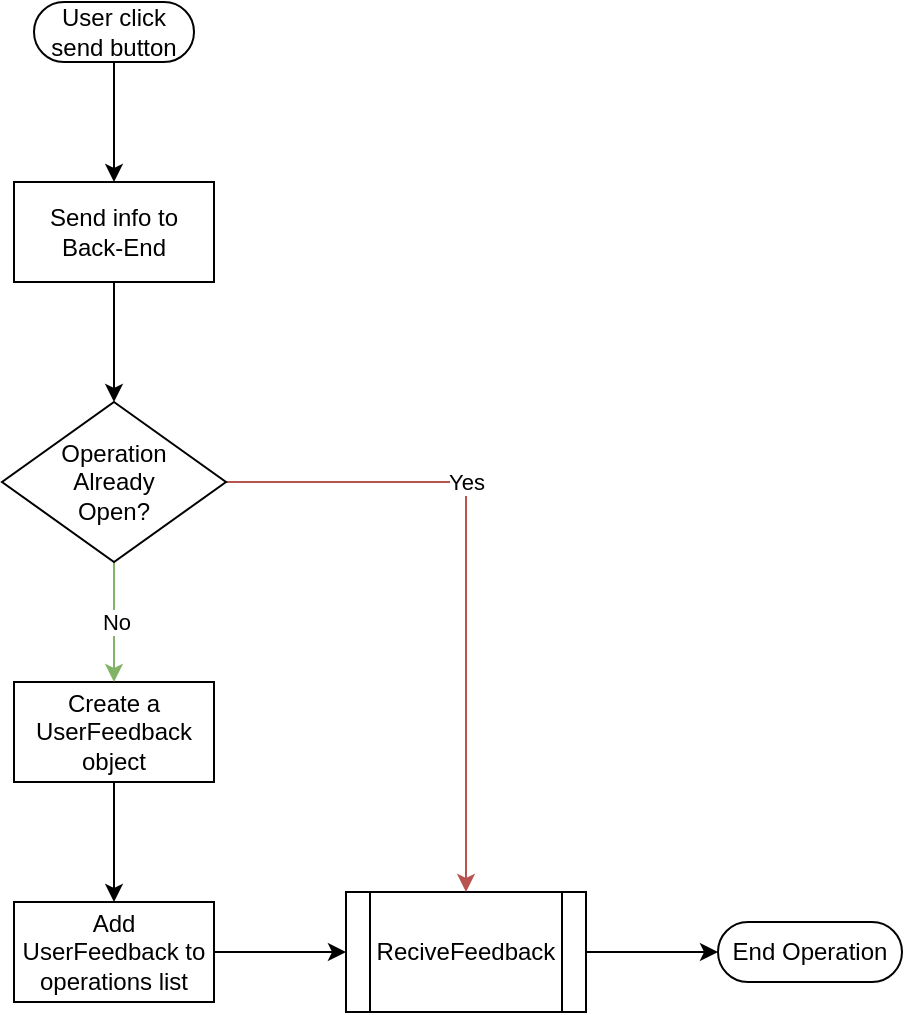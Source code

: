 <mxfile version="28.0.7">
  <diagram name="Página-1" id="TMDoCD8hCcpHIJEySzZF">
    <mxGraphModel dx="1026" dy="573" grid="1" gridSize="10" guides="1" tooltips="1" connect="1" arrows="1" fold="1" page="1" pageScale="1" pageWidth="827" pageHeight="1169" math="0" shadow="0">
      <root>
        <mxCell id="0" />
        <mxCell id="1" parent="0" />
        <mxCell id="UQOomTZAaCyZAPaUyG3R-46" style="edgeStyle=orthogonalEdgeStyle;rounded=0;orthogonalLoop=1;jettySize=auto;html=1;entryX=0.5;entryY=0.5;entryDx=0;entryDy=-15;entryPerimeter=0;" parent="1" edge="1">
          <mxGeometry relative="1" as="geometry">
            <mxPoint x="414" y="530" as="targetPoint" />
          </mxGeometry>
        </mxCell>
        <mxCell id="QcQdOetUA6qP5Ii0NC-2-26" style="edgeStyle=orthogonalEdgeStyle;rounded=0;orthogonalLoop=1;jettySize=auto;html=1;" edge="1" parent="1" target="QcQdOetUA6qP5Ii0NC-2-22">
          <mxGeometry relative="1" as="geometry">
            <mxPoint x="140" y="710" as="sourcePoint" />
          </mxGeometry>
        </mxCell>
        <mxCell id="QcQdOetUA6qP5Ii0NC-2-73" style="edgeStyle=orthogonalEdgeStyle;rounded=0;orthogonalLoop=1;jettySize=auto;html=1;" edge="1" parent="1" source="QcQdOetUA6qP5Ii0NC-2-71" target="QcQdOetUA6qP5Ii0NC-2-72">
          <mxGeometry relative="1" as="geometry" />
        </mxCell>
        <mxCell id="QcQdOetUA6qP5Ii0NC-2-71" value="User click send button" style="html=1;dashed=0;whiteSpace=wrap;shape=mxgraph.dfd.start" vertex="1" parent="1">
          <mxGeometry x="374" y="80" width="80" height="30" as="geometry" />
        </mxCell>
        <mxCell id="QcQdOetUA6qP5Ii0NC-2-88" style="edgeStyle=orthogonalEdgeStyle;rounded=0;orthogonalLoop=1;jettySize=auto;html=1;" edge="1" parent="1" source="QcQdOetUA6qP5Ii0NC-2-72" target="QcQdOetUA6qP5Ii0NC-2-87">
          <mxGeometry relative="1" as="geometry" />
        </mxCell>
        <mxCell id="QcQdOetUA6qP5Ii0NC-2-72" value="Send info to Back-End" style="html=1;dashed=0;whiteSpace=wrap;" vertex="1" parent="1">
          <mxGeometry x="364" y="170" width="100" height="50" as="geometry" />
        </mxCell>
        <mxCell id="QcQdOetUA6qP5Ii0NC-2-80" style="edgeStyle=orthogonalEdgeStyle;rounded=0;orthogonalLoop=1;jettySize=auto;html=1;" edge="1" parent="1" source="QcQdOetUA6qP5Ii0NC-2-75" target="QcQdOetUA6qP5Ii0NC-2-79">
          <mxGeometry relative="1" as="geometry" />
        </mxCell>
        <mxCell id="QcQdOetUA6qP5Ii0NC-2-75" value="&lt;div&gt;Create a UserFeedback&lt;/div&gt;object" style="html=1;dashed=0;whiteSpace=wrap;" vertex="1" parent="1">
          <mxGeometry x="364" y="420" width="100" height="50" as="geometry" />
        </mxCell>
        <mxCell id="QcQdOetUA6qP5Ii0NC-2-95" style="edgeStyle=orthogonalEdgeStyle;rounded=0;orthogonalLoop=1;jettySize=auto;html=1;" edge="1" parent="1" source="QcQdOetUA6qP5Ii0NC-2-79" target="QcQdOetUA6qP5Ii0NC-2-85">
          <mxGeometry relative="1" as="geometry" />
        </mxCell>
        <mxCell id="QcQdOetUA6qP5Ii0NC-2-79" value="Add UserFeedback to operations list" style="html=1;dashed=0;whiteSpace=wrap;" vertex="1" parent="1">
          <mxGeometry x="364" y="530" width="100" height="50" as="geometry" />
        </mxCell>
        <mxCell id="QcQdOetUA6qP5Ii0NC-2-82" value="End Operation" style="html=1;dashed=0;whiteSpace=wrap;shape=mxgraph.dfd.start" vertex="1" parent="1">
          <mxGeometry x="716" y="540" width="92" height="30" as="geometry" />
        </mxCell>
        <mxCell id="QcQdOetUA6qP5Ii0NC-2-90" style="edgeStyle=orthogonalEdgeStyle;rounded=0;orthogonalLoop=1;jettySize=auto;html=1;" edge="1" parent="1" source="QcQdOetUA6qP5Ii0NC-2-85" target="QcQdOetUA6qP5Ii0NC-2-82">
          <mxGeometry relative="1" as="geometry" />
        </mxCell>
        <mxCell id="QcQdOetUA6qP5Ii0NC-2-85" value="ReciveFeedback" style="shape=process;whiteSpace=wrap;html=1;backgroundOutline=1;" vertex="1" parent="1">
          <mxGeometry x="530" y="525" width="120" height="60" as="geometry" />
        </mxCell>
        <mxCell id="QcQdOetUA6qP5Ii0NC-2-91" style="edgeStyle=orthogonalEdgeStyle;rounded=0;orthogonalLoop=1;jettySize=auto;html=1;fillColor=#d5e8d4;strokeColor=#82b366;" edge="1" parent="1" source="QcQdOetUA6qP5Ii0NC-2-87" target="QcQdOetUA6qP5Ii0NC-2-75">
          <mxGeometry relative="1" as="geometry" />
        </mxCell>
        <mxCell id="QcQdOetUA6qP5Ii0NC-2-93" value="No" style="edgeLabel;html=1;align=center;verticalAlign=middle;resizable=0;points=[];" vertex="1" connectable="0" parent="QcQdOetUA6qP5Ii0NC-2-91">
          <mxGeometry y="1" relative="1" as="geometry">
            <mxPoint as="offset" />
          </mxGeometry>
        </mxCell>
        <mxCell id="QcQdOetUA6qP5Ii0NC-2-92" style="edgeStyle=orthogonalEdgeStyle;rounded=0;orthogonalLoop=1;jettySize=auto;html=1;fillColor=#f8cecc;strokeColor=#b85450;" edge="1" parent="1" source="QcQdOetUA6qP5Ii0NC-2-87" target="QcQdOetUA6qP5Ii0NC-2-85">
          <mxGeometry relative="1" as="geometry" />
        </mxCell>
        <mxCell id="QcQdOetUA6qP5Ii0NC-2-94" value="Yes" style="edgeLabel;html=1;align=center;verticalAlign=middle;resizable=0;points=[];" vertex="1" connectable="0" parent="QcQdOetUA6qP5Ii0NC-2-92">
          <mxGeometry x="-0.778" y="1" relative="1" as="geometry">
            <mxPoint x="84" y="1" as="offset" />
          </mxGeometry>
        </mxCell>
        <mxCell id="QcQdOetUA6qP5Ii0NC-2-87" value="&lt;div&gt;Operation&lt;/div&gt;&lt;div&gt;Already&lt;/div&gt;&lt;div&gt;Open?&lt;/div&gt;" style="shape=rhombus;html=1;dashed=0;whiteSpace=wrap;perimeter=rhombusPerimeter;" vertex="1" parent="1">
          <mxGeometry x="358" y="280" width="112" height="80" as="geometry" />
        </mxCell>
      </root>
    </mxGraphModel>
  </diagram>
</mxfile>
